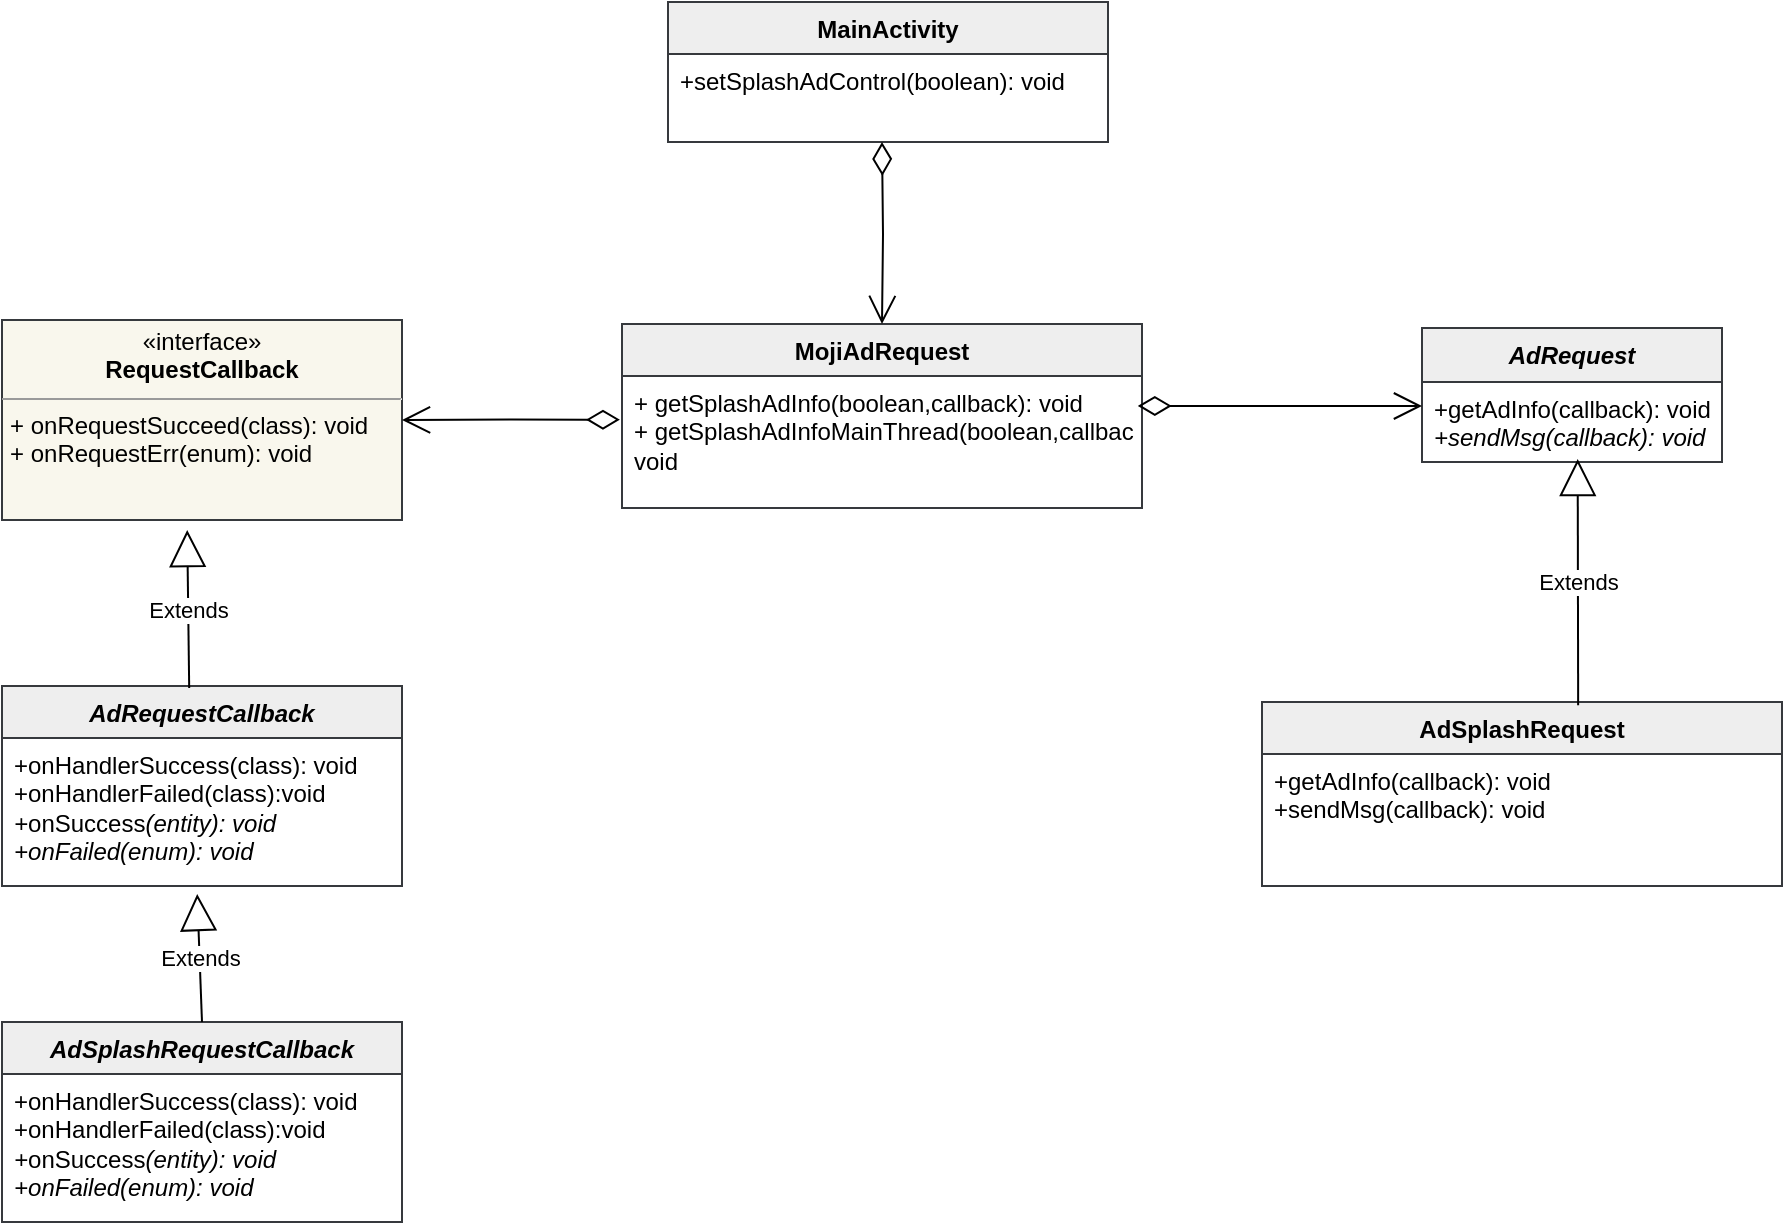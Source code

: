 <mxfile version="22.1.7" type="github">
  <diagram name="第 1 页" id="2OR_J8X1m3ob1UGpP3Pg">
    <mxGraphModel dx="2735" dy="2239" grid="1" gridSize="10" guides="1" tooltips="1" connect="1" arrows="1" fold="1" page="1" pageScale="1" pageWidth="827" pageHeight="1169" math="0" shadow="0">
      <root>
        <mxCell id="0" />
        <mxCell id="1" parent="0" />
        <mxCell id="NqE1aKw0VrRfPYGCNTTy-1" value="MojiAdRequest" style="swimlane;fontStyle=1;align=center;verticalAlign=top;childLayout=stackLayout;horizontal=1;startSize=26;horizontalStack=0;resizeParent=1;resizeParentMax=0;resizeLast=0;collapsible=1;marginBottom=0;whiteSpace=wrap;html=1;fillColor=#eeeeee;strokeColor=#36393d;" vertex="1" parent="1">
          <mxGeometry x="170" y="91" width="260" height="92" as="geometry" />
        </mxCell>
        <mxCell id="NqE1aKw0VrRfPYGCNTTy-4" value="+&amp;nbsp;getSplashAdInfo(boolean,callback): void&lt;br&gt;+&amp;nbsp;getSplashAdInfoMainThread&lt;span style=&quot;background-color: initial;&quot;&gt;(boolean,callback): void&lt;/span&gt;" style="text;strokeColor=none;fillColor=none;align=left;verticalAlign=top;spacingLeft=4;spacingRight=4;overflow=hidden;rotatable=0;points=[[0,0.5],[1,0.5]];portConstraint=eastwest;whiteSpace=wrap;html=1;" vertex="1" parent="NqE1aKw0VrRfPYGCNTTy-1">
          <mxGeometry y="26" width="260" height="66" as="geometry" />
        </mxCell>
        <mxCell id="NqE1aKw0VrRfPYGCNTTy-5" value="AdSplashRequest" style="swimlane;fontStyle=1;align=center;verticalAlign=top;childLayout=stackLayout;horizontal=1;startSize=26;horizontalStack=0;resizeParent=1;resizeParentMax=0;resizeLast=0;collapsible=1;marginBottom=0;whiteSpace=wrap;html=1;fillColor=#eeeeee;strokeColor=#36393d;" vertex="1" parent="1">
          <mxGeometry x="490" y="280" width="260" height="92" as="geometry" />
        </mxCell>
        <mxCell id="NqE1aKw0VrRfPYGCNTTy-7" value="+getAdInfo(callback): void&lt;br style=&quot;border-color: var(--border-color);&quot;&gt;+sendMsg(callback): void" style="text;strokeColor=none;fillColor=none;align=left;verticalAlign=top;spacingLeft=4;spacingRight=4;overflow=hidden;rotatable=0;points=[[0,0.5],[1,0.5]];portConstraint=eastwest;whiteSpace=wrap;html=1;" vertex="1" parent="NqE1aKw0VrRfPYGCNTTy-5">
          <mxGeometry y="26" width="260" height="66" as="geometry" />
        </mxCell>
        <mxCell id="NqE1aKw0VrRfPYGCNTTy-8" value="&lt;i&gt;AdRequest&lt;/i&gt;" style="swimlane;fontStyle=1;align=center;verticalAlign=top;childLayout=stackLayout;horizontal=1;startSize=27;horizontalStack=0;resizeParent=1;resizeParentMax=0;resizeLast=0;collapsible=1;marginBottom=0;whiteSpace=wrap;html=1;fillColor=#eeeeee;strokeColor=#36393d;" vertex="1" parent="1">
          <mxGeometry x="570" y="93" width="150" height="67" as="geometry" />
        </mxCell>
        <mxCell id="NqE1aKw0VrRfPYGCNTTy-11" value="+getAdInfo(callback): void&lt;br&gt;&lt;i&gt;+sendMsg&lt;span style=&quot;background-color: initial;&quot;&gt;(callback): void&lt;/span&gt;&lt;/i&gt;" style="text;strokeColor=none;fillColor=none;align=left;verticalAlign=top;spacingLeft=4;spacingRight=4;overflow=hidden;rotatable=0;points=[[0,0.5],[1,0.5]];portConstraint=eastwest;whiteSpace=wrap;html=1;" vertex="1" parent="NqE1aKw0VrRfPYGCNTTy-8">
          <mxGeometry y="27" width="150" height="40" as="geometry" />
        </mxCell>
        <mxCell id="NqE1aKw0VrRfPYGCNTTy-14" value="" style="endArrow=open;html=1;endSize=12;startArrow=diamondThin;startSize=14;startFill=0;edgeStyle=orthogonalEdgeStyle;align=left;verticalAlign=bottom;rounded=0;entryX=0;entryY=0.5;entryDx=0;entryDy=0;exitX=0.992;exitY=0.227;exitDx=0;exitDy=0;exitPerimeter=0;" edge="1" parent="1" source="NqE1aKw0VrRfPYGCNTTy-4">
          <mxGeometry x="-1" y="3" relative="1" as="geometry">
            <mxPoint x="400" y="150" as="sourcePoint" />
            <mxPoint x="570" y="132" as="targetPoint" />
          </mxGeometry>
        </mxCell>
        <mxCell id="NqE1aKw0VrRfPYGCNTTy-15" value="Extends" style="endArrow=block;endSize=16;endFill=0;html=1;rounded=0;entryX=0.519;entryY=0.962;entryDx=0;entryDy=0;entryPerimeter=0;exitX=0.608;exitY=0.017;exitDx=0;exitDy=0;exitPerimeter=0;" edge="1" parent="1" source="NqE1aKw0VrRfPYGCNTTy-5" target="NqE1aKw0VrRfPYGCNTTy-11">
          <mxGeometry width="160" relative="1" as="geometry">
            <mxPoint x="645" y="270" as="sourcePoint" />
            <mxPoint x="760" y="220" as="targetPoint" />
          </mxGeometry>
        </mxCell>
        <mxCell id="NqE1aKw0VrRfPYGCNTTy-18" value="&lt;p style=&quot;margin:0px;margin-top:4px;text-align:center;&quot;&gt;«interface»&lt;br style=&quot;border-color: var(--border-color);&quot;&gt;&lt;b style=&quot;border-color: var(--border-color);&quot;&gt;RequestCallback&lt;/b&gt;&lt;/p&gt;&lt;hr size=&quot;1&quot;&gt;&lt;p style=&quot;margin:0px;margin-left:4px;&quot;&gt;+&amp;nbsp;onRequestSucceed&lt;span style=&quot;background-color: initial;&quot;&gt;(class): void&lt;/span&gt;&lt;/p&gt;&lt;p style=&quot;margin:0px;margin-left:4px;&quot;&gt;+&amp;nbsp;onRequestErr&lt;span style=&quot;background-color: initial;&quot;&gt;(enum): void&lt;/span&gt;&lt;/p&gt;" style="verticalAlign=top;align=left;overflow=fill;fontSize=12;fontFamily=Helvetica;html=1;whiteSpace=wrap;fillColor=#f9f7ed;strokeColor=#36393d;" vertex="1" parent="1">
          <mxGeometry x="-140" y="89" width="200" height="100" as="geometry" />
        </mxCell>
        <mxCell id="NqE1aKw0VrRfPYGCNTTy-19" value="&lt;i&gt;AdRequestCallback&lt;/i&gt;" style="swimlane;fontStyle=1;align=center;verticalAlign=top;childLayout=stackLayout;horizontal=1;startSize=26;horizontalStack=0;resizeParent=1;resizeParentMax=0;resizeLast=0;collapsible=1;marginBottom=0;whiteSpace=wrap;html=1;fillColor=#eeeeee;strokeColor=#36393d;" vertex="1" parent="1">
          <mxGeometry x="-140" y="272" width="200" height="100" as="geometry" />
        </mxCell>
        <mxCell id="NqE1aKw0VrRfPYGCNTTy-20" value="+onHandlerSuccess&lt;span style=&quot;background-color: initial;&quot;&gt;(class): void&lt;br&gt;&lt;/span&gt;+onHandlerFailed(class):void&lt;br&gt;&lt;i&gt;+&lt;/i&gt;onSuccess&lt;i style=&quot;background-color: initial;&quot;&gt;&lt;span style=&quot;background-color: initial;&quot;&gt;(entity): void&lt;br&gt;&lt;/span&gt;&lt;/i&gt;&lt;i style=&quot;border-color: var(--border-color);&quot;&gt;+&lt;/i&gt;&lt;i style=&quot;border-color: var(--border-color); background-color: initial;&quot;&gt;onFailed&lt;i style=&quot;background-color: initial; border-color: var(--border-color);&quot;&gt;(enum): void&lt;/i&gt;&lt;br&gt;&lt;/i&gt;" style="text;strokeColor=none;fillColor=none;align=left;verticalAlign=top;spacingLeft=4;spacingRight=4;overflow=hidden;rotatable=0;points=[[0,0.5],[1,0.5]];portConstraint=eastwest;whiteSpace=wrap;html=1;" vertex="1" parent="NqE1aKw0VrRfPYGCNTTy-19">
          <mxGeometry y="26" width="200" height="74" as="geometry" />
        </mxCell>
        <mxCell id="NqE1aKw0VrRfPYGCNTTy-21" value="&lt;i&gt;AdSplashRequestCallback&lt;/i&gt;" style="swimlane;fontStyle=1;align=center;verticalAlign=top;childLayout=stackLayout;horizontal=1;startSize=26;horizontalStack=0;resizeParent=1;resizeParentMax=0;resizeLast=0;collapsible=1;marginBottom=0;whiteSpace=wrap;html=1;fillColor=#eeeeee;strokeColor=#36393d;" vertex="1" parent="1">
          <mxGeometry x="-140" y="440" width="200" height="100" as="geometry" />
        </mxCell>
        <mxCell id="NqE1aKw0VrRfPYGCNTTy-22" value="+onHandlerSuccess&lt;span style=&quot;background-color: initial;&quot;&gt;(class): void&lt;br&gt;&lt;/span&gt;+onHandlerFailed(class):void&lt;br&gt;&lt;i&gt;+&lt;/i&gt;onSuccess&lt;i style=&quot;background-color: initial;&quot;&gt;&lt;span style=&quot;background-color: initial;&quot;&gt;(entity): void&lt;br&gt;&lt;/span&gt;&lt;/i&gt;&lt;i style=&quot;border-color: var(--border-color);&quot;&gt;+&lt;/i&gt;&lt;i style=&quot;border-color: var(--border-color); background-color: initial;&quot;&gt;onFailed&lt;i style=&quot;background-color: initial; border-color: var(--border-color);&quot;&gt;(enum): void&lt;/i&gt;&lt;br&gt;&lt;/i&gt;" style="text;strokeColor=none;fillColor=none;align=left;verticalAlign=top;spacingLeft=4;spacingRight=4;overflow=hidden;rotatable=0;points=[[0,0.5],[1,0.5]];portConstraint=eastwest;whiteSpace=wrap;html=1;" vertex="1" parent="NqE1aKw0VrRfPYGCNTTy-21">
          <mxGeometry y="26" width="200" height="74" as="geometry" />
        </mxCell>
        <mxCell id="NqE1aKw0VrRfPYGCNTTy-26" value="Extends" style="endArrow=block;endSize=16;endFill=0;html=1;rounded=0;entryX=0.488;entryY=1.054;entryDx=0;entryDy=0;entryPerimeter=0;exitX=0.5;exitY=0;exitDx=0;exitDy=0;" edge="1" parent="1" source="NqE1aKw0VrRfPYGCNTTy-21" target="NqE1aKw0VrRfPYGCNTTy-20">
          <mxGeometry width="160" relative="1" as="geometry">
            <mxPoint x="-270" y="424" as="sourcePoint" />
            <mxPoint x="-110" y="424" as="targetPoint" />
          </mxGeometry>
        </mxCell>
        <mxCell id="NqE1aKw0VrRfPYGCNTTy-27" value="Extends" style="endArrow=block;endSize=16;endFill=0;html=1;rounded=0;exitX=0.468;exitY=0.01;exitDx=0;exitDy=0;exitPerimeter=0;entryX=0.463;entryY=1.05;entryDx=0;entryDy=0;entryPerimeter=0;" edge="1" parent="1" source="NqE1aKw0VrRfPYGCNTTy-19" target="NqE1aKw0VrRfPYGCNTTy-18">
          <mxGeometry width="160" relative="1" as="geometry">
            <mxPoint x="-47.6" y="244.004" as="sourcePoint" />
            <mxPoint x="-50" y="210" as="targetPoint" />
          </mxGeometry>
        </mxCell>
        <mxCell id="NqE1aKw0VrRfPYGCNTTy-29" value="" style="endArrow=open;html=1;endSize=12;startArrow=diamondThin;startSize=14;startFill=0;edgeStyle=orthogonalEdgeStyle;align=left;verticalAlign=bottom;rounded=0;entryX=1;entryY=0.5;entryDx=0;entryDy=0;exitX=-0.004;exitY=0.331;exitDx=0;exitDy=0;exitPerimeter=0;" edge="1" parent="1" source="NqE1aKw0VrRfPYGCNTTy-4" target="NqE1aKw0VrRfPYGCNTTy-18">
          <mxGeometry x="-1" y="3" relative="1" as="geometry">
            <mxPoint x="388" y="300" as="sourcePoint" />
            <mxPoint x="230" y="300" as="targetPoint" />
          </mxGeometry>
        </mxCell>
        <mxCell id="NqE1aKw0VrRfPYGCNTTy-30" value="MainActivity" style="swimlane;fontStyle=1;align=center;verticalAlign=top;childLayout=stackLayout;horizontal=1;startSize=26;horizontalStack=0;resizeParent=1;resizeParentMax=0;resizeLast=0;collapsible=1;marginBottom=0;whiteSpace=wrap;html=1;fillColor=#eeeeee;strokeColor=#36393d;" vertex="1" parent="1">
          <mxGeometry x="193" y="-70" width="220" height="70" as="geometry" />
        </mxCell>
        <mxCell id="NqE1aKw0VrRfPYGCNTTy-33" value="+setSplashAdControl&lt;span style=&quot;background-color: initial;&quot;&gt;(boolean): void&lt;/span&gt;" style="text;strokeColor=none;fillColor=none;align=left;verticalAlign=top;spacingLeft=4;spacingRight=4;overflow=hidden;rotatable=0;points=[[0,0.5],[1,0.5]];portConstraint=eastwest;whiteSpace=wrap;html=1;" vertex="1" parent="NqE1aKw0VrRfPYGCNTTy-30">
          <mxGeometry y="26" width="220" height="44" as="geometry" />
        </mxCell>
        <mxCell id="NqE1aKw0VrRfPYGCNTTy-34" value="" style="endArrow=open;html=1;endSize=12;startArrow=diamondThin;startSize=14;startFill=0;edgeStyle=orthogonalEdgeStyle;align=left;verticalAlign=bottom;rounded=0;" edge="1" parent="1" target="NqE1aKw0VrRfPYGCNTTy-1">
          <mxGeometry x="-1" y="3" relative="1" as="geometry">
            <mxPoint x="300" as="sourcePoint" />
            <mxPoint x="303.33" y="140" as="targetPoint" />
          </mxGeometry>
        </mxCell>
      </root>
    </mxGraphModel>
  </diagram>
</mxfile>
